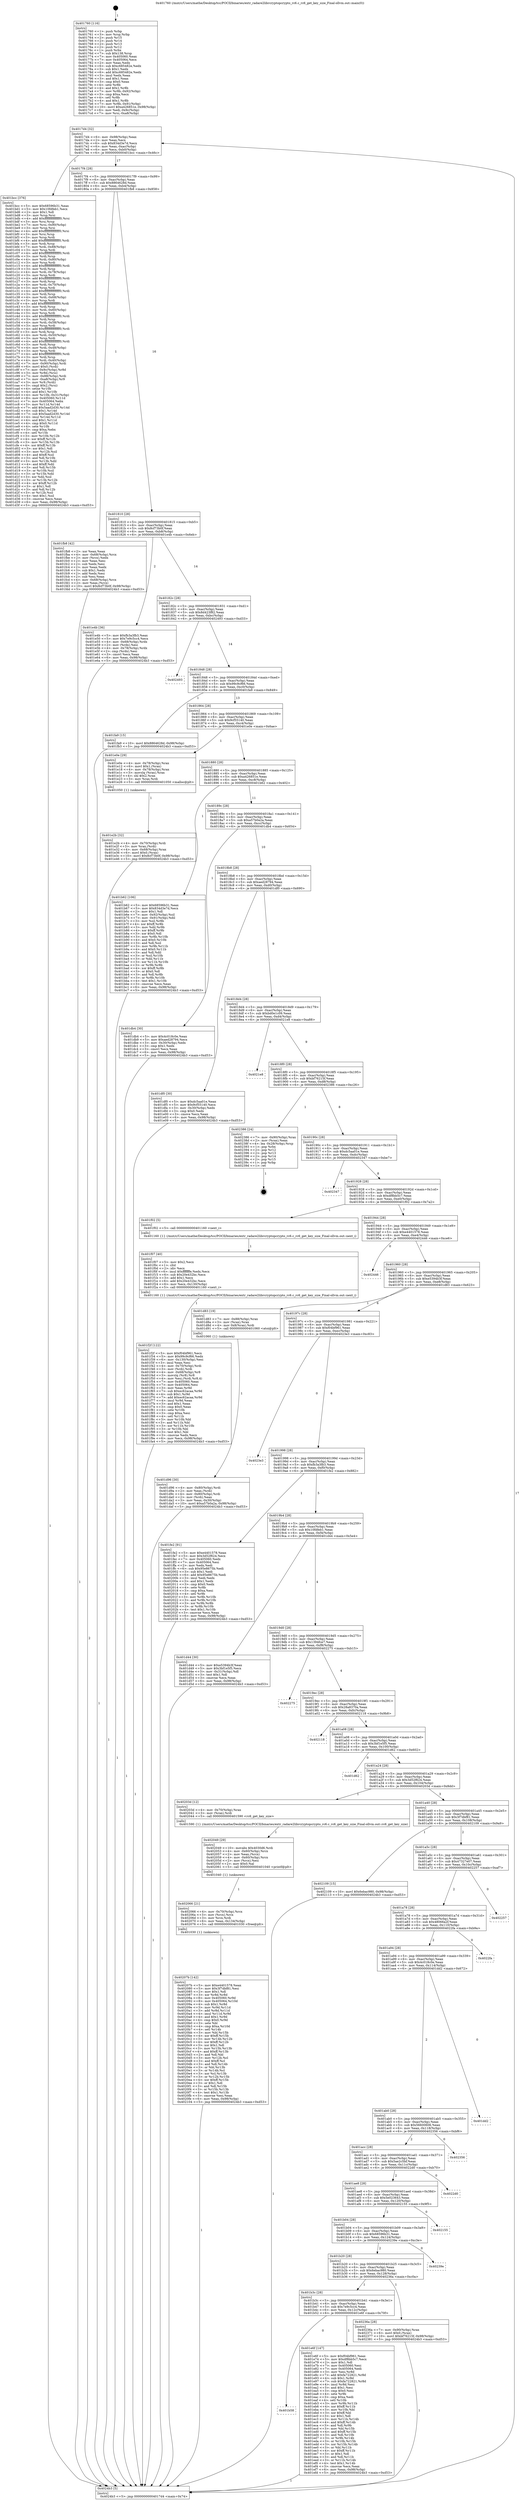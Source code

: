digraph "0x401760" {
  label = "0x401760 (/mnt/c/Users/mathe/Desktop/tcc/POCII/binaries/extr_radare2librcryptopcrypto_rc6.c_rc6_get_key_size_Final-ollvm.out::main(0))"
  labelloc = "t"
  node[shape=record]

  Entry [label="",width=0.3,height=0.3,shape=circle,fillcolor=black,style=filled]
  "0x4017d4" [label="{
     0x4017d4 [32]\l
     | [instrs]\l
     &nbsp;&nbsp;0x4017d4 \<+6\>: mov -0x98(%rbp),%eax\l
     &nbsp;&nbsp;0x4017da \<+2\>: mov %eax,%ecx\l
     &nbsp;&nbsp;0x4017dc \<+6\>: sub $0x834d3e7d,%ecx\l
     &nbsp;&nbsp;0x4017e2 \<+6\>: mov %eax,-0xac(%rbp)\l
     &nbsp;&nbsp;0x4017e8 \<+6\>: mov %ecx,-0xb0(%rbp)\l
     &nbsp;&nbsp;0x4017ee \<+6\>: je 0000000000401bcc \<main+0x46c\>\l
  }"]
  "0x401bcc" [label="{
     0x401bcc [376]\l
     | [instrs]\l
     &nbsp;&nbsp;0x401bcc \<+5\>: mov $0x68596b31,%eax\l
     &nbsp;&nbsp;0x401bd1 \<+5\>: mov $0x10fdfeb1,%ecx\l
     &nbsp;&nbsp;0x401bd6 \<+2\>: mov $0x1,%dl\l
     &nbsp;&nbsp;0x401bd8 \<+3\>: mov %rsp,%rsi\l
     &nbsp;&nbsp;0x401bdb \<+4\>: add $0xfffffffffffffff0,%rsi\l
     &nbsp;&nbsp;0x401bdf \<+3\>: mov %rsi,%rsp\l
     &nbsp;&nbsp;0x401be2 \<+7\>: mov %rsi,-0x90(%rbp)\l
     &nbsp;&nbsp;0x401be9 \<+3\>: mov %rsp,%rsi\l
     &nbsp;&nbsp;0x401bec \<+4\>: add $0xfffffffffffffff0,%rsi\l
     &nbsp;&nbsp;0x401bf0 \<+3\>: mov %rsi,%rsp\l
     &nbsp;&nbsp;0x401bf3 \<+3\>: mov %rsp,%rdi\l
     &nbsp;&nbsp;0x401bf6 \<+4\>: add $0xfffffffffffffff0,%rdi\l
     &nbsp;&nbsp;0x401bfa \<+3\>: mov %rdi,%rsp\l
     &nbsp;&nbsp;0x401bfd \<+7\>: mov %rdi,-0x88(%rbp)\l
     &nbsp;&nbsp;0x401c04 \<+3\>: mov %rsp,%rdi\l
     &nbsp;&nbsp;0x401c07 \<+4\>: add $0xfffffffffffffff0,%rdi\l
     &nbsp;&nbsp;0x401c0b \<+3\>: mov %rdi,%rsp\l
     &nbsp;&nbsp;0x401c0e \<+4\>: mov %rdi,-0x80(%rbp)\l
     &nbsp;&nbsp;0x401c12 \<+3\>: mov %rsp,%rdi\l
     &nbsp;&nbsp;0x401c15 \<+4\>: add $0xfffffffffffffff0,%rdi\l
     &nbsp;&nbsp;0x401c19 \<+3\>: mov %rdi,%rsp\l
     &nbsp;&nbsp;0x401c1c \<+4\>: mov %rdi,-0x78(%rbp)\l
     &nbsp;&nbsp;0x401c20 \<+3\>: mov %rsp,%rdi\l
     &nbsp;&nbsp;0x401c23 \<+4\>: add $0xfffffffffffffff0,%rdi\l
     &nbsp;&nbsp;0x401c27 \<+3\>: mov %rdi,%rsp\l
     &nbsp;&nbsp;0x401c2a \<+4\>: mov %rdi,-0x70(%rbp)\l
     &nbsp;&nbsp;0x401c2e \<+3\>: mov %rsp,%rdi\l
     &nbsp;&nbsp;0x401c31 \<+4\>: add $0xfffffffffffffff0,%rdi\l
     &nbsp;&nbsp;0x401c35 \<+3\>: mov %rdi,%rsp\l
     &nbsp;&nbsp;0x401c38 \<+4\>: mov %rdi,-0x68(%rbp)\l
     &nbsp;&nbsp;0x401c3c \<+3\>: mov %rsp,%rdi\l
     &nbsp;&nbsp;0x401c3f \<+4\>: add $0xfffffffffffffff0,%rdi\l
     &nbsp;&nbsp;0x401c43 \<+3\>: mov %rdi,%rsp\l
     &nbsp;&nbsp;0x401c46 \<+4\>: mov %rdi,-0x60(%rbp)\l
     &nbsp;&nbsp;0x401c4a \<+3\>: mov %rsp,%rdi\l
     &nbsp;&nbsp;0x401c4d \<+4\>: add $0xfffffffffffffff0,%rdi\l
     &nbsp;&nbsp;0x401c51 \<+3\>: mov %rdi,%rsp\l
     &nbsp;&nbsp;0x401c54 \<+4\>: mov %rdi,-0x58(%rbp)\l
     &nbsp;&nbsp;0x401c58 \<+3\>: mov %rsp,%rdi\l
     &nbsp;&nbsp;0x401c5b \<+4\>: add $0xfffffffffffffff0,%rdi\l
     &nbsp;&nbsp;0x401c5f \<+3\>: mov %rdi,%rsp\l
     &nbsp;&nbsp;0x401c62 \<+4\>: mov %rdi,-0x50(%rbp)\l
     &nbsp;&nbsp;0x401c66 \<+3\>: mov %rsp,%rdi\l
     &nbsp;&nbsp;0x401c69 \<+4\>: add $0xfffffffffffffff0,%rdi\l
     &nbsp;&nbsp;0x401c6d \<+3\>: mov %rdi,%rsp\l
     &nbsp;&nbsp;0x401c70 \<+4\>: mov %rdi,-0x48(%rbp)\l
     &nbsp;&nbsp;0x401c74 \<+3\>: mov %rsp,%rdi\l
     &nbsp;&nbsp;0x401c77 \<+4\>: add $0xfffffffffffffff0,%rdi\l
     &nbsp;&nbsp;0x401c7b \<+3\>: mov %rdi,%rsp\l
     &nbsp;&nbsp;0x401c7e \<+4\>: mov %rdi,-0x40(%rbp)\l
     &nbsp;&nbsp;0x401c82 \<+7\>: mov -0x90(%rbp),%rdi\l
     &nbsp;&nbsp;0x401c89 \<+6\>: movl $0x0,(%rdi)\l
     &nbsp;&nbsp;0x401c8f \<+7\>: mov -0x9c(%rbp),%r8d\l
     &nbsp;&nbsp;0x401c96 \<+3\>: mov %r8d,(%rsi)\l
     &nbsp;&nbsp;0x401c99 \<+7\>: mov -0x88(%rbp),%rdi\l
     &nbsp;&nbsp;0x401ca0 \<+7\>: mov -0xa8(%rbp),%r9\l
     &nbsp;&nbsp;0x401ca7 \<+3\>: mov %r9,(%rdi)\l
     &nbsp;&nbsp;0x401caa \<+3\>: cmpl $0x2,(%rsi)\l
     &nbsp;&nbsp;0x401cad \<+4\>: setne %r10b\l
     &nbsp;&nbsp;0x401cb1 \<+4\>: and $0x1,%r10b\l
     &nbsp;&nbsp;0x401cb5 \<+4\>: mov %r10b,-0x31(%rbp)\l
     &nbsp;&nbsp;0x401cb9 \<+8\>: mov 0x405060,%r11d\l
     &nbsp;&nbsp;0x401cc1 \<+7\>: mov 0x405064,%ebx\l
     &nbsp;&nbsp;0x401cc8 \<+3\>: mov %r11d,%r14d\l
     &nbsp;&nbsp;0x401ccb \<+7\>: add $0x5aad2d30,%r14d\l
     &nbsp;&nbsp;0x401cd2 \<+4\>: sub $0x1,%r14d\l
     &nbsp;&nbsp;0x401cd6 \<+7\>: sub $0x5aad2d30,%r14d\l
     &nbsp;&nbsp;0x401cdd \<+4\>: imul %r14d,%r11d\l
     &nbsp;&nbsp;0x401ce1 \<+4\>: and $0x1,%r11d\l
     &nbsp;&nbsp;0x401ce5 \<+4\>: cmp $0x0,%r11d\l
     &nbsp;&nbsp;0x401ce9 \<+4\>: sete %r10b\l
     &nbsp;&nbsp;0x401ced \<+3\>: cmp $0xa,%ebx\l
     &nbsp;&nbsp;0x401cf0 \<+4\>: setl %r15b\l
     &nbsp;&nbsp;0x401cf4 \<+3\>: mov %r10b,%r12b\l
     &nbsp;&nbsp;0x401cf7 \<+4\>: xor $0xff,%r12b\l
     &nbsp;&nbsp;0x401cfb \<+3\>: mov %r15b,%r13b\l
     &nbsp;&nbsp;0x401cfe \<+4\>: xor $0xff,%r13b\l
     &nbsp;&nbsp;0x401d02 \<+3\>: xor $0x1,%dl\l
     &nbsp;&nbsp;0x401d05 \<+3\>: mov %r12b,%sil\l
     &nbsp;&nbsp;0x401d08 \<+4\>: and $0xff,%sil\l
     &nbsp;&nbsp;0x401d0c \<+3\>: and %dl,%r10b\l
     &nbsp;&nbsp;0x401d0f \<+3\>: mov %r13b,%dil\l
     &nbsp;&nbsp;0x401d12 \<+4\>: and $0xff,%dil\l
     &nbsp;&nbsp;0x401d16 \<+3\>: and %dl,%r15b\l
     &nbsp;&nbsp;0x401d19 \<+3\>: or %r10b,%sil\l
     &nbsp;&nbsp;0x401d1c \<+3\>: or %r15b,%dil\l
     &nbsp;&nbsp;0x401d1f \<+3\>: xor %dil,%sil\l
     &nbsp;&nbsp;0x401d22 \<+3\>: or %r13b,%r12b\l
     &nbsp;&nbsp;0x401d25 \<+4\>: xor $0xff,%r12b\l
     &nbsp;&nbsp;0x401d29 \<+3\>: or $0x1,%dl\l
     &nbsp;&nbsp;0x401d2c \<+3\>: and %dl,%r12b\l
     &nbsp;&nbsp;0x401d2f \<+3\>: or %r12b,%sil\l
     &nbsp;&nbsp;0x401d32 \<+4\>: test $0x1,%sil\l
     &nbsp;&nbsp;0x401d36 \<+3\>: cmovne %ecx,%eax\l
     &nbsp;&nbsp;0x401d39 \<+6\>: mov %eax,-0x98(%rbp)\l
     &nbsp;&nbsp;0x401d3f \<+5\>: jmp 00000000004024b3 \<main+0xd53\>\l
  }"]
  "0x4017f4" [label="{
     0x4017f4 [28]\l
     | [instrs]\l
     &nbsp;&nbsp;0x4017f4 \<+5\>: jmp 00000000004017f9 \<main+0x99\>\l
     &nbsp;&nbsp;0x4017f9 \<+6\>: mov -0xac(%rbp),%eax\l
     &nbsp;&nbsp;0x4017ff \<+5\>: sub $0x8864628d,%eax\l
     &nbsp;&nbsp;0x401804 \<+6\>: mov %eax,-0xb4(%rbp)\l
     &nbsp;&nbsp;0x40180a \<+6\>: je 0000000000401fb8 \<main+0x858\>\l
  }"]
  Exit [label="",width=0.3,height=0.3,shape=circle,fillcolor=black,style=filled,peripheries=2]
  "0x401fb8" [label="{
     0x401fb8 [42]\l
     | [instrs]\l
     &nbsp;&nbsp;0x401fb8 \<+2\>: xor %eax,%eax\l
     &nbsp;&nbsp;0x401fba \<+4\>: mov -0x68(%rbp),%rcx\l
     &nbsp;&nbsp;0x401fbe \<+2\>: mov (%rcx),%edx\l
     &nbsp;&nbsp;0x401fc0 \<+2\>: mov %eax,%esi\l
     &nbsp;&nbsp;0x401fc2 \<+2\>: sub %edx,%esi\l
     &nbsp;&nbsp;0x401fc4 \<+2\>: mov %eax,%edx\l
     &nbsp;&nbsp;0x401fc6 \<+3\>: sub $0x1,%edx\l
     &nbsp;&nbsp;0x401fc9 \<+2\>: add %edx,%esi\l
     &nbsp;&nbsp;0x401fcb \<+2\>: sub %esi,%eax\l
     &nbsp;&nbsp;0x401fcd \<+4\>: mov -0x68(%rbp),%rcx\l
     &nbsp;&nbsp;0x401fd1 \<+2\>: mov %eax,(%rcx)\l
     &nbsp;&nbsp;0x401fd3 \<+10\>: movl $0x8cf73b0f,-0x98(%rbp)\l
     &nbsp;&nbsp;0x401fdd \<+5\>: jmp 00000000004024b3 \<main+0xd53\>\l
  }"]
  "0x401810" [label="{
     0x401810 [28]\l
     | [instrs]\l
     &nbsp;&nbsp;0x401810 \<+5\>: jmp 0000000000401815 \<main+0xb5\>\l
     &nbsp;&nbsp;0x401815 \<+6\>: mov -0xac(%rbp),%eax\l
     &nbsp;&nbsp;0x40181b \<+5\>: sub $0x8cf73b0f,%eax\l
     &nbsp;&nbsp;0x401820 \<+6\>: mov %eax,-0xb8(%rbp)\l
     &nbsp;&nbsp;0x401826 \<+6\>: je 0000000000401e4b \<main+0x6eb\>\l
  }"]
  "0x40207b" [label="{
     0x40207b [142]\l
     | [instrs]\l
     &nbsp;&nbsp;0x40207b \<+5\>: mov $0xe4401578,%eax\l
     &nbsp;&nbsp;0x402080 \<+5\>: mov $0x3f7dbf81,%esi\l
     &nbsp;&nbsp;0x402085 \<+2\>: mov $0x1,%dl\l
     &nbsp;&nbsp;0x402087 \<+3\>: xor %r8d,%r8d\l
     &nbsp;&nbsp;0x40208a \<+8\>: mov 0x405060,%r9d\l
     &nbsp;&nbsp;0x402092 \<+8\>: mov 0x405064,%r10d\l
     &nbsp;&nbsp;0x40209a \<+4\>: sub $0x1,%r8d\l
     &nbsp;&nbsp;0x40209e \<+3\>: mov %r9d,%r11d\l
     &nbsp;&nbsp;0x4020a1 \<+3\>: add %r8d,%r11d\l
     &nbsp;&nbsp;0x4020a4 \<+4\>: imul %r11d,%r9d\l
     &nbsp;&nbsp;0x4020a8 \<+4\>: and $0x1,%r9d\l
     &nbsp;&nbsp;0x4020ac \<+4\>: cmp $0x0,%r9d\l
     &nbsp;&nbsp;0x4020b0 \<+3\>: sete %bl\l
     &nbsp;&nbsp;0x4020b3 \<+4\>: cmp $0xa,%r10d\l
     &nbsp;&nbsp;0x4020b7 \<+4\>: setl %r14b\l
     &nbsp;&nbsp;0x4020bb \<+3\>: mov %bl,%r15b\l
     &nbsp;&nbsp;0x4020be \<+4\>: xor $0xff,%r15b\l
     &nbsp;&nbsp;0x4020c2 \<+3\>: mov %r14b,%r12b\l
     &nbsp;&nbsp;0x4020c5 \<+4\>: xor $0xff,%r12b\l
     &nbsp;&nbsp;0x4020c9 \<+3\>: xor $0x1,%dl\l
     &nbsp;&nbsp;0x4020cc \<+3\>: mov %r15b,%r13b\l
     &nbsp;&nbsp;0x4020cf \<+4\>: and $0xff,%r13b\l
     &nbsp;&nbsp;0x4020d3 \<+2\>: and %dl,%bl\l
     &nbsp;&nbsp;0x4020d5 \<+3\>: mov %r12b,%cl\l
     &nbsp;&nbsp;0x4020d8 \<+3\>: and $0xff,%cl\l
     &nbsp;&nbsp;0x4020db \<+3\>: and %dl,%r14b\l
     &nbsp;&nbsp;0x4020de \<+3\>: or %bl,%r13b\l
     &nbsp;&nbsp;0x4020e1 \<+3\>: or %r14b,%cl\l
     &nbsp;&nbsp;0x4020e4 \<+3\>: xor %cl,%r13b\l
     &nbsp;&nbsp;0x4020e7 \<+3\>: or %r12b,%r15b\l
     &nbsp;&nbsp;0x4020ea \<+4\>: xor $0xff,%r15b\l
     &nbsp;&nbsp;0x4020ee \<+3\>: or $0x1,%dl\l
     &nbsp;&nbsp;0x4020f1 \<+3\>: and %dl,%r15b\l
     &nbsp;&nbsp;0x4020f4 \<+3\>: or %r15b,%r13b\l
     &nbsp;&nbsp;0x4020f7 \<+4\>: test $0x1,%r13b\l
     &nbsp;&nbsp;0x4020fb \<+3\>: cmovne %esi,%eax\l
     &nbsp;&nbsp;0x4020fe \<+6\>: mov %eax,-0x98(%rbp)\l
     &nbsp;&nbsp;0x402104 \<+5\>: jmp 00000000004024b3 \<main+0xd53\>\l
  }"]
  "0x401e4b" [label="{
     0x401e4b [36]\l
     | [instrs]\l
     &nbsp;&nbsp;0x401e4b \<+5\>: mov $0xfb3a3fb3,%eax\l
     &nbsp;&nbsp;0x401e50 \<+5\>: mov $0x7e9c5cc4,%ecx\l
     &nbsp;&nbsp;0x401e55 \<+4\>: mov -0x68(%rbp),%rdx\l
     &nbsp;&nbsp;0x401e59 \<+2\>: mov (%rdx),%esi\l
     &nbsp;&nbsp;0x401e5b \<+4\>: mov -0x78(%rbp),%rdx\l
     &nbsp;&nbsp;0x401e5f \<+2\>: cmp (%rdx),%esi\l
     &nbsp;&nbsp;0x401e61 \<+3\>: cmovl %ecx,%eax\l
     &nbsp;&nbsp;0x401e64 \<+6\>: mov %eax,-0x98(%rbp)\l
     &nbsp;&nbsp;0x401e6a \<+5\>: jmp 00000000004024b3 \<main+0xd53\>\l
  }"]
  "0x40182c" [label="{
     0x40182c [28]\l
     | [instrs]\l
     &nbsp;&nbsp;0x40182c \<+5\>: jmp 0000000000401831 \<main+0xd1\>\l
     &nbsp;&nbsp;0x401831 \<+6\>: mov -0xac(%rbp),%eax\l
     &nbsp;&nbsp;0x401837 \<+5\>: sub $0x8d423f82,%eax\l
     &nbsp;&nbsp;0x40183c \<+6\>: mov %eax,-0xbc(%rbp)\l
     &nbsp;&nbsp;0x401842 \<+6\>: je 0000000000402493 \<main+0xd33\>\l
  }"]
  "0x402066" [label="{
     0x402066 [21]\l
     | [instrs]\l
     &nbsp;&nbsp;0x402066 \<+4\>: mov -0x70(%rbp),%rcx\l
     &nbsp;&nbsp;0x40206a \<+3\>: mov (%rcx),%rcx\l
     &nbsp;&nbsp;0x40206d \<+3\>: mov %rcx,%rdi\l
     &nbsp;&nbsp;0x402070 \<+6\>: mov %eax,-0x134(%rbp)\l
     &nbsp;&nbsp;0x402076 \<+5\>: call 0000000000401030 \<free@plt\>\l
     | [calls]\l
     &nbsp;&nbsp;0x401030 \{1\} (unknown)\l
  }"]
  "0x402493" [label="{
     0x402493\l
  }", style=dashed]
  "0x401848" [label="{
     0x401848 [28]\l
     | [instrs]\l
     &nbsp;&nbsp;0x401848 \<+5\>: jmp 000000000040184d \<main+0xed\>\l
     &nbsp;&nbsp;0x40184d \<+6\>: mov -0xac(%rbp),%eax\l
     &nbsp;&nbsp;0x401853 \<+5\>: sub $0x99c9cf66,%eax\l
     &nbsp;&nbsp;0x401858 \<+6\>: mov %eax,-0xc0(%rbp)\l
     &nbsp;&nbsp;0x40185e \<+6\>: je 0000000000401fa9 \<main+0x849\>\l
  }"]
  "0x402049" [label="{
     0x402049 [29]\l
     | [instrs]\l
     &nbsp;&nbsp;0x402049 \<+10\>: movabs $0x4030d6,%rdi\l
     &nbsp;&nbsp;0x402053 \<+4\>: mov -0x60(%rbp),%rcx\l
     &nbsp;&nbsp;0x402057 \<+2\>: mov %eax,(%rcx)\l
     &nbsp;&nbsp;0x402059 \<+4\>: mov -0x60(%rbp),%rcx\l
     &nbsp;&nbsp;0x40205d \<+2\>: mov (%rcx),%esi\l
     &nbsp;&nbsp;0x40205f \<+2\>: mov $0x0,%al\l
     &nbsp;&nbsp;0x402061 \<+5\>: call 0000000000401040 \<printf@plt\>\l
     | [calls]\l
     &nbsp;&nbsp;0x401040 \{1\} (unknown)\l
  }"]
  "0x401fa9" [label="{
     0x401fa9 [15]\l
     | [instrs]\l
     &nbsp;&nbsp;0x401fa9 \<+10\>: movl $0x8864628d,-0x98(%rbp)\l
     &nbsp;&nbsp;0x401fb3 \<+5\>: jmp 00000000004024b3 \<main+0xd53\>\l
  }"]
  "0x401864" [label="{
     0x401864 [28]\l
     | [instrs]\l
     &nbsp;&nbsp;0x401864 \<+5\>: jmp 0000000000401869 \<main+0x109\>\l
     &nbsp;&nbsp;0x401869 \<+6\>: mov -0xac(%rbp),%eax\l
     &nbsp;&nbsp;0x40186f \<+5\>: sub $0x9cf55140,%eax\l
     &nbsp;&nbsp;0x401874 \<+6\>: mov %eax,-0xc4(%rbp)\l
     &nbsp;&nbsp;0x40187a \<+6\>: je 0000000000401e0e \<main+0x6ae\>\l
  }"]
  "0x401f2f" [label="{
     0x401f2f [122]\l
     | [instrs]\l
     &nbsp;&nbsp;0x401f2f \<+5\>: mov $0xf04bf961,%ecx\l
     &nbsp;&nbsp;0x401f34 \<+5\>: mov $0x99c9cf66,%edx\l
     &nbsp;&nbsp;0x401f39 \<+6\>: mov -0x130(%rbp),%esi\l
     &nbsp;&nbsp;0x401f3f \<+3\>: imul %eax,%esi\l
     &nbsp;&nbsp;0x401f42 \<+4\>: mov -0x70(%rbp),%rdi\l
     &nbsp;&nbsp;0x401f46 \<+3\>: mov (%rdi),%rdi\l
     &nbsp;&nbsp;0x401f49 \<+4\>: mov -0x68(%rbp),%r8\l
     &nbsp;&nbsp;0x401f4d \<+3\>: movslq (%r8),%r8\l
     &nbsp;&nbsp;0x401f50 \<+4\>: mov %esi,(%rdi,%r8,4)\l
     &nbsp;&nbsp;0x401f54 \<+7\>: mov 0x405060,%eax\l
     &nbsp;&nbsp;0x401f5b \<+7\>: mov 0x405064,%esi\l
     &nbsp;&nbsp;0x401f62 \<+3\>: mov %eax,%r9d\l
     &nbsp;&nbsp;0x401f65 \<+7\>: sub $0xec62acaa,%r9d\l
     &nbsp;&nbsp;0x401f6c \<+4\>: sub $0x1,%r9d\l
     &nbsp;&nbsp;0x401f70 \<+7\>: add $0xec62acaa,%r9d\l
     &nbsp;&nbsp;0x401f77 \<+4\>: imul %r9d,%eax\l
     &nbsp;&nbsp;0x401f7b \<+3\>: and $0x1,%eax\l
     &nbsp;&nbsp;0x401f7e \<+3\>: cmp $0x0,%eax\l
     &nbsp;&nbsp;0x401f81 \<+4\>: sete %r10b\l
     &nbsp;&nbsp;0x401f85 \<+3\>: cmp $0xa,%esi\l
     &nbsp;&nbsp;0x401f88 \<+4\>: setl %r11b\l
     &nbsp;&nbsp;0x401f8c \<+3\>: mov %r10b,%bl\l
     &nbsp;&nbsp;0x401f8f \<+3\>: and %r11b,%bl\l
     &nbsp;&nbsp;0x401f92 \<+3\>: xor %r11b,%r10b\l
     &nbsp;&nbsp;0x401f95 \<+3\>: or %r10b,%bl\l
     &nbsp;&nbsp;0x401f98 \<+3\>: test $0x1,%bl\l
     &nbsp;&nbsp;0x401f9b \<+3\>: cmovne %edx,%ecx\l
     &nbsp;&nbsp;0x401f9e \<+6\>: mov %ecx,-0x98(%rbp)\l
     &nbsp;&nbsp;0x401fa4 \<+5\>: jmp 00000000004024b3 \<main+0xd53\>\l
  }"]
  "0x401e0e" [label="{
     0x401e0e [29]\l
     | [instrs]\l
     &nbsp;&nbsp;0x401e0e \<+4\>: mov -0x78(%rbp),%rax\l
     &nbsp;&nbsp;0x401e12 \<+6\>: movl $0x1,(%rax)\l
     &nbsp;&nbsp;0x401e18 \<+4\>: mov -0x78(%rbp),%rax\l
     &nbsp;&nbsp;0x401e1c \<+3\>: movslq (%rax),%rax\l
     &nbsp;&nbsp;0x401e1f \<+4\>: shl $0x2,%rax\l
     &nbsp;&nbsp;0x401e23 \<+3\>: mov %rax,%rdi\l
     &nbsp;&nbsp;0x401e26 \<+5\>: call 0000000000401050 \<malloc@plt\>\l
     | [calls]\l
     &nbsp;&nbsp;0x401050 \{1\} (unknown)\l
  }"]
  "0x401880" [label="{
     0x401880 [28]\l
     | [instrs]\l
     &nbsp;&nbsp;0x401880 \<+5\>: jmp 0000000000401885 \<main+0x125\>\l
     &nbsp;&nbsp;0x401885 \<+6\>: mov -0xac(%rbp),%eax\l
     &nbsp;&nbsp;0x40188b \<+5\>: sub $0xa426851e,%eax\l
     &nbsp;&nbsp;0x401890 \<+6\>: mov %eax,-0xc8(%rbp)\l
     &nbsp;&nbsp;0x401896 \<+6\>: je 0000000000401b62 \<main+0x402\>\l
  }"]
  "0x401f07" [label="{
     0x401f07 [40]\l
     | [instrs]\l
     &nbsp;&nbsp;0x401f07 \<+5\>: mov $0x2,%ecx\l
     &nbsp;&nbsp;0x401f0c \<+1\>: cltd\l
     &nbsp;&nbsp;0x401f0d \<+2\>: idiv %ecx\l
     &nbsp;&nbsp;0x401f0f \<+6\>: imul $0xfffffffe,%edx,%ecx\l
     &nbsp;&nbsp;0x401f15 \<+6\>: sub $0x20e432bc,%ecx\l
     &nbsp;&nbsp;0x401f1b \<+3\>: add $0x1,%ecx\l
     &nbsp;&nbsp;0x401f1e \<+6\>: add $0x20e432bc,%ecx\l
     &nbsp;&nbsp;0x401f24 \<+6\>: mov %ecx,-0x130(%rbp)\l
     &nbsp;&nbsp;0x401f2a \<+5\>: call 0000000000401160 \<next_i\>\l
     | [calls]\l
     &nbsp;&nbsp;0x401160 \{1\} (/mnt/c/Users/mathe/Desktop/tcc/POCII/binaries/extr_radare2librcryptopcrypto_rc6.c_rc6_get_key_size_Final-ollvm.out::next_i)\l
  }"]
  "0x401b62" [label="{
     0x401b62 [106]\l
     | [instrs]\l
     &nbsp;&nbsp;0x401b62 \<+5\>: mov $0x68596b31,%eax\l
     &nbsp;&nbsp;0x401b67 \<+5\>: mov $0x834d3e7d,%ecx\l
     &nbsp;&nbsp;0x401b6c \<+2\>: mov $0x1,%dl\l
     &nbsp;&nbsp;0x401b6e \<+7\>: mov -0x92(%rbp),%sil\l
     &nbsp;&nbsp;0x401b75 \<+7\>: mov -0x91(%rbp),%dil\l
     &nbsp;&nbsp;0x401b7c \<+3\>: mov %sil,%r8b\l
     &nbsp;&nbsp;0x401b7f \<+4\>: xor $0xff,%r8b\l
     &nbsp;&nbsp;0x401b83 \<+3\>: mov %dil,%r9b\l
     &nbsp;&nbsp;0x401b86 \<+4\>: xor $0xff,%r9b\l
     &nbsp;&nbsp;0x401b8a \<+3\>: xor $0x0,%dl\l
     &nbsp;&nbsp;0x401b8d \<+3\>: mov %r8b,%r10b\l
     &nbsp;&nbsp;0x401b90 \<+4\>: and $0x0,%r10b\l
     &nbsp;&nbsp;0x401b94 \<+3\>: and %dl,%sil\l
     &nbsp;&nbsp;0x401b97 \<+3\>: mov %r9b,%r11b\l
     &nbsp;&nbsp;0x401b9a \<+4\>: and $0x0,%r11b\l
     &nbsp;&nbsp;0x401b9e \<+3\>: and %dl,%dil\l
     &nbsp;&nbsp;0x401ba1 \<+3\>: or %sil,%r10b\l
     &nbsp;&nbsp;0x401ba4 \<+3\>: or %dil,%r11b\l
     &nbsp;&nbsp;0x401ba7 \<+3\>: xor %r11b,%r10b\l
     &nbsp;&nbsp;0x401baa \<+3\>: or %r9b,%r8b\l
     &nbsp;&nbsp;0x401bad \<+4\>: xor $0xff,%r8b\l
     &nbsp;&nbsp;0x401bb1 \<+3\>: or $0x0,%dl\l
     &nbsp;&nbsp;0x401bb4 \<+3\>: and %dl,%r8b\l
     &nbsp;&nbsp;0x401bb7 \<+3\>: or %r8b,%r10b\l
     &nbsp;&nbsp;0x401bba \<+4\>: test $0x1,%r10b\l
     &nbsp;&nbsp;0x401bbe \<+3\>: cmovne %ecx,%eax\l
     &nbsp;&nbsp;0x401bc1 \<+6\>: mov %eax,-0x98(%rbp)\l
     &nbsp;&nbsp;0x401bc7 \<+5\>: jmp 00000000004024b3 \<main+0xd53\>\l
  }"]
  "0x40189c" [label="{
     0x40189c [28]\l
     | [instrs]\l
     &nbsp;&nbsp;0x40189c \<+5\>: jmp 00000000004018a1 \<main+0x141\>\l
     &nbsp;&nbsp;0x4018a1 \<+6\>: mov -0xac(%rbp),%eax\l
     &nbsp;&nbsp;0x4018a7 \<+5\>: sub $0xa57b0a2a,%eax\l
     &nbsp;&nbsp;0x4018ac \<+6\>: mov %eax,-0xcc(%rbp)\l
     &nbsp;&nbsp;0x4018b2 \<+6\>: je 0000000000401db4 \<main+0x654\>\l
  }"]
  "0x4024b3" [label="{
     0x4024b3 [5]\l
     | [instrs]\l
     &nbsp;&nbsp;0x4024b3 \<+5\>: jmp 00000000004017d4 \<main+0x74\>\l
  }"]
  "0x401760" [label="{
     0x401760 [116]\l
     | [instrs]\l
     &nbsp;&nbsp;0x401760 \<+1\>: push %rbp\l
     &nbsp;&nbsp;0x401761 \<+3\>: mov %rsp,%rbp\l
     &nbsp;&nbsp;0x401764 \<+2\>: push %r15\l
     &nbsp;&nbsp;0x401766 \<+2\>: push %r14\l
     &nbsp;&nbsp;0x401768 \<+2\>: push %r13\l
     &nbsp;&nbsp;0x40176a \<+2\>: push %r12\l
     &nbsp;&nbsp;0x40176c \<+1\>: push %rbx\l
     &nbsp;&nbsp;0x40176d \<+7\>: sub $0x138,%rsp\l
     &nbsp;&nbsp;0x401774 \<+7\>: mov 0x405060,%eax\l
     &nbsp;&nbsp;0x40177b \<+7\>: mov 0x405064,%ecx\l
     &nbsp;&nbsp;0x401782 \<+2\>: mov %eax,%edx\l
     &nbsp;&nbsp;0x401784 \<+6\>: sub $0xc685482e,%edx\l
     &nbsp;&nbsp;0x40178a \<+3\>: sub $0x1,%edx\l
     &nbsp;&nbsp;0x40178d \<+6\>: add $0xc685482e,%edx\l
     &nbsp;&nbsp;0x401793 \<+3\>: imul %edx,%eax\l
     &nbsp;&nbsp;0x401796 \<+3\>: and $0x1,%eax\l
     &nbsp;&nbsp;0x401799 \<+3\>: cmp $0x0,%eax\l
     &nbsp;&nbsp;0x40179c \<+4\>: sete %r8b\l
     &nbsp;&nbsp;0x4017a0 \<+4\>: and $0x1,%r8b\l
     &nbsp;&nbsp;0x4017a4 \<+7\>: mov %r8b,-0x92(%rbp)\l
     &nbsp;&nbsp;0x4017ab \<+3\>: cmp $0xa,%ecx\l
     &nbsp;&nbsp;0x4017ae \<+4\>: setl %r8b\l
     &nbsp;&nbsp;0x4017b2 \<+4\>: and $0x1,%r8b\l
     &nbsp;&nbsp;0x4017b6 \<+7\>: mov %r8b,-0x91(%rbp)\l
     &nbsp;&nbsp;0x4017bd \<+10\>: movl $0xa426851e,-0x98(%rbp)\l
     &nbsp;&nbsp;0x4017c7 \<+6\>: mov %edi,-0x9c(%rbp)\l
     &nbsp;&nbsp;0x4017cd \<+7\>: mov %rsi,-0xa8(%rbp)\l
  }"]
  "0x401b58" [label="{
     0x401b58\l
  }", style=dashed]
  "0x401e6f" [label="{
     0x401e6f [147]\l
     | [instrs]\l
     &nbsp;&nbsp;0x401e6f \<+5\>: mov $0xf04bf961,%eax\l
     &nbsp;&nbsp;0x401e74 \<+5\>: mov $0xdf8bb5c7,%ecx\l
     &nbsp;&nbsp;0x401e79 \<+2\>: mov $0x1,%dl\l
     &nbsp;&nbsp;0x401e7b \<+7\>: mov 0x405060,%esi\l
     &nbsp;&nbsp;0x401e82 \<+7\>: mov 0x405064,%edi\l
     &nbsp;&nbsp;0x401e89 \<+3\>: mov %esi,%r8d\l
     &nbsp;&nbsp;0x401e8c \<+7\>: add $0xfa722821,%r8d\l
     &nbsp;&nbsp;0x401e93 \<+4\>: sub $0x1,%r8d\l
     &nbsp;&nbsp;0x401e97 \<+7\>: sub $0xfa722821,%r8d\l
     &nbsp;&nbsp;0x401e9e \<+4\>: imul %r8d,%esi\l
     &nbsp;&nbsp;0x401ea2 \<+3\>: and $0x1,%esi\l
     &nbsp;&nbsp;0x401ea5 \<+3\>: cmp $0x0,%esi\l
     &nbsp;&nbsp;0x401ea8 \<+4\>: sete %r9b\l
     &nbsp;&nbsp;0x401eac \<+3\>: cmp $0xa,%edi\l
     &nbsp;&nbsp;0x401eaf \<+4\>: setl %r10b\l
     &nbsp;&nbsp;0x401eb3 \<+3\>: mov %r9b,%r11b\l
     &nbsp;&nbsp;0x401eb6 \<+4\>: xor $0xff,%r11b\l
     &nbsp;&nbsp;0x401eba \<+3\>: mov %r10b,%bl\l
     &nbsp;&nbsp;0x401ebd \<+3\>: xor $0xff,%bl\l
     &nbsp;&nbsp;0x401ec0 \<+3\>: xor $0x1,%dl\l
     &nbsp;&nbsp;0x401ec3 \<+3\>: mov %r11b,%r14b\l
     &nbsp;&nbsp;0x401ec6 \<+4\>: and $0xff,%r14b\l
     &nbsp;&nbsp;0x401eca \<+3\>: and %dl,%r9b\l
     &nbsp;&nbsp;0x401ecd \<+3\>: mov %bl,%r15b\l
     &nbsp;&nbsp;0x401ed0 \<+4\>: and $0xff,%r15b\l
     &nbsp;&nbsp;0x401ed4 \<+3\>: and %dl,%r10b\l
     &nbsp;&nbsp;0x401ed7 \<+3\>: or %r9b,%r14b\l
     &nbsp;&nbsp;0x401eda \<+3\>: or %r10b,%r15b\l
     &nbsp;&nbsp;0x401edd \<+3\>: xor %r15b,%r14b\l
     &nbsp;&nbsp;0x401ee0 \<+3\>: or %bl,%r11b\l
     &nbsp;&nbsp;0x401ee3 \<+4\>: xor $0xff,%r11b\l
     &nbsp;&nbsp;0x401ee7 \<+3\>: or $0x1,%dl\l
     &nbsp;&nbsp;0x401eea \<+3\>: and %dl,%r11b\l
     &nbsp;&nbsp;0x401eed \<+3\>: or %r11b,%r14b\l
     &nbsp;&nbsp;0x401ef0 \<+4\>: test $0x1,%r14b\l
     &nbsp;&nbsp;0x401ef4 \<+3\>: cmovne %ecx,%eax\l
     &nbsp;&nbsp;0x401ef7 \<+6\>: mov %eax,-0x98(%rbp)\l
     &nbsp;&nbsp;0x401efd \<+5\>: jmp 00000000004024b3 \<main+0xd53\>\l
  }"]
  "0x401db4" [label="{
     0x401db4 [30]\l
     | [instrs]\l
     &nbsp;&nbsp;0x401db4 \<+5\>: mov $0x4c018c0e,%eax\l
     &nbsp;&nbsp;0x401db9 \<+5\>: mov $0xaed28794,%ecx\l
     &nbsp;&nbsp;0x401dbe \<+3\>: mov -0x30(%rbp),%edx\l
     &nbsp;&nbsp;0x401dc1 \<+3\>: cmp $0x1,%edx\l
     &nbsp;&nbsp;0x401dc4 \<+3\>: cmovl %ecx,%eax\l
     &nbsp;&nbsp;0x401dc7 \<+6\>: mov %eax,-0x98(%rbp)\l
     &nbsp;&nbsp;0x401dcd \<+5\>: jmp 00000000004024b3 \<main+0xd53\>\l
  }"]
  "0x4018b8" [label="{
     0x4018b8 [28]\l
     | [instrs]\l
     &nbsp;&nbsp;0x4018b8 \<+5\>: jmp 00000000004018bd \<main+0x15d\>\l
     &nbsp;&nbsp;0x4018bd \<+6\>: mov -0xac(%rbp),%eax\l
     &nbsp;&nbsp;0x4018c3 \<+5\>: sub $0xaed28794,%eax\l
     &nbsp;&nbsp;0x4018c8 \<+6\>: mov %eax,-0xd0(%rbp)\l
     &nbsp;&nbsp;0x4018ce \<+6\>: je 0000000000401df0 \<main+0x690\>\l
  }"]
  "0x401b3c" [label="{
     0x401b3c [28]\l
     | [instrs]\l
     &nbsp;&nbsp;0x401b3c \<+5\>: jmp 0000000000401b41 \<main+0x3e1\>\l
     &nbsp;&nbsp;0x401b41 \<+6\>: mov -0xac(%rbp),%eax\l
     &nbsp;&nbsp;0x401b47 \<+5\>: sub $0x7e9c5cc4,%eax\l
     &nbsp;&nbsp;0x401b4c \<+6\>: mov %eax,-0x12c(%rbp)\l
     &nbsp;&nbsp;0x401b52 \<+6\>: je 0000000000401e6f \<main+0x70f\>\l
  }"]
  "0x401df0" [label="{
     0x401df0 [30]\l
     | [instrs]\l
     &nbsp;&nbsp;0x401df0 \<+5\>: mov $0xdc5aa01e,%eax\l
     &nbsp;&nbsp;0x401df5 \<+5\>: mov $0x9cf55140,%ecx\l
     &nbsp;&nbsp;0x401dfa \<+3\>: mov -0x30(%rbp),%edx\l
     &nbsp;&nbsp;0x401dfd \<+3\>: cmp $0x0,%edx\l
     &nbsp;&nbsp;0x401e00 \<+3\>: cmove %ecx,%eax\l
     &nbsp;&nbsp;0x401e03 \<+6\>: mov %eax,-0x98(%rbp)\l
     &nbsp;&nbsp;0x401e09 \<+5\>: jmp 00000000004024b3 \<main+0xd53\>\l
  }"]
  "0x4018d4" [label="{
     0x4018d4 [28]\l
     | [instrs]\l
     &nbsp;&nbsp;0x4018d4 \<+5\>: jmp 00000000004018d9 \<main+0x179\>\l
     &nbsp;&nbsp;0x4018d9 \<+6\>: mov -0xac(%rbp),%eax\l
     &nbsp;&nbsp;0x4018df \<+5\>: sub $0xbd0e1c09,%eax\l
     &nbsp;&nbsp;0x4018e4 \<+6\>: mov %eax,-0xd4(%rbp)\l
     &nbsp;&nbsp;0x4018ea \<+6\>: je 00000000004021e8 \<main+0xa88\>\l
  }"]
  "0x40236a" [label="{
     0x40236a [28]\l
     | [instrs]\l
     &nbsp;&nbsp;0x40236a \<+7\>: mov -0x90(%rbp),%rax\l
     &nbsp;&nbsp;0x402371 \<+6\>: movl $0x0,(%rax)\l
     &nbsp;&nbsp;0x402377 \<+10\>: movl $0xbf76215f,-0x98(%rbp)\l
     &nbsp;&nbsp;0x402381 \<+5\>: jmp 00000000004024b3 \<main+0xd53\>\l
  }"]
  "0x4021e8" [label="{
     0x4021e8\l
  }", style=dashed]
  "0x4018f0" [label="{
     0x4018f0 [28]\l
     | [instrs]\l
     &nbsp;&nbsp;0x4018f0 \<+5\>: jmp 00000000004018f5 \<main+0x195\>\l
     &nbsp;&nbsp;0x4018f5 \<+6\>: mov -0xac(%rbp),%eax\l
     &nbsp;&nbsp;0x4018fb \<+5\>: sub $0xbf76215f,%eax\l
     &nbsp;&nbsp;0x401900 \<+6\>: mov %eax,-0xd8(%rbp)\l
     &nbsp;&nbsp;0x401906 \<+6\>: je 0000000000402386 \<main+0xc26\>\l
  }"]
  "0x401b20" [label="{
     0x401b20 [28]\l
     | [instrs]\l
     &nbsp;&nbsp;0x401b20 \<+5\>: jmp 0000000000401b25 \<main+0x3c5\>\l
     &nbsp;&nbsp;0x401b25 \<+6\>: mov -0xac(%rbp),%eax\l
     &nbsp;&nbsp;0x401b2b \<+5\>: sub $0x6ebac980,%eax\l
     &nbsp;&nbsp;0x401b30 \<+6\>: mov %eax,-0x128(%rbp)\l
     &nbsp;&nbsp;0x401b36 \<+6\>: je 000000000040236a \<main+0xc0a\>\l
  }"]
  "0x402386" [label="{
     0x402386 [24]\l
     | [instrs]\l
     &nbsp;&nbsp;0x402386 \<+7\>: mov -0x90(%rbp),%rax\l
     &nbsp;&nbsp;0x40238d \<+2\>: mov (%rax),%eax\l
     &nbsp;&nbsp;0x40238f \<+4\>: lea -0x28(%rbp),%rsp\l
     &nbsp;&nbsp;0x402393 \<+1\>: pop %rbx\l
     &nbsp;&nbsp;0x402394 \<+2\>: pop %r12\l
     &nbsp;&nbsp;0x402396 \<+2\>: pop %r13\l
     &nbsp;&nbsp;0x402398 \<+2\>: pop %r14\l
     &nbsp;&nbsp;0x40239a \<+2\>: pop %r15\l
     &nbsp;&nbsp;0x40239c \<+1\>: pop %rbp\l
     &nbsp;&nbsp;0x40239d \<+1\>: ret\l
  }"]
  "0x40190c" [label="{
     0x40190c [28]\l
     | [instrs]\l
     &nbsp;&nbsp;0x40190c \<+5\>: jmp 0000000000401911 \<main+0x1b1\>\l
     &nbsp;&nbsp;0x401911 \<+6\>: mov -0xac(%rbp),%eax\l
     &nbsp;&nbsp;0x401917 \<+5\>: sub $0xdc5aa01e,%eax\l
     &nbsp;&nbsp;0x40191c \<+6\>: mov %eax,-0xdc(%rbp)\l
     &nbsp;&nbsp;0x401922 \<+6\>: je 0000000000402347 \<main+0xbe7\>\l
  }"]
  "0x40239e" [label="{
     0x40239e\l
  }", style=dashed]
  "0x402347" [label="{
     0x402347\l
  }", style=dashed]
  "0x401928" [label="{
     0x401928 [28]\l
     | [instrs]\l
     &nbsp;&nbsp;0x401928 \<+5\>: jmp 000000000040192d \<main+0x1cd\>\l
     &nbsp;&nbsp;0x40192d \<+6\>: mov -0xac(%rbp),%eax\l
     &nbsp;&nbsp;0x401933 \<+5\>: sub $0xdf8bb5c7,%eax\l
     &nbsp;&nbsp;0x401938 \<+6\>: mov %eax,-0xe0(%rbp)\l
     &nbsp;&nbsp;0x40193e \<+6\>: je 0000000000401f02 \<main+0x7a2\>\l
  }"]
  "0x401b04" [label="{
     0x401b04 [28]\l
     | [instrs]\l
     &nbsp;&nbsp;0x401b04 \<+5\>: jmp 0000000000401b09 \<main+0x3a9\>\l
     &nbsp;&nbsp;0x401b09 \<+6\>: mov -0xac(%rbp),%eax\l
     &nbsp;&nbsp;0x401b0f \<+5\>: sub $0x68596b31,%eax\l
     &nbsp;&nbsp;0x401b14 \<+6\>: mov %eax,-0x124(%rbp)\l
     &nbsp;&nbsp;0x401b1a \<+6\>: je 000000000040239e \<main+0xc3e\>\l
  }"]
  "0x401f02" [label="{
     0x401f02 [5]\l
     | [instrs]\l
     &nbsp;&nbsp;0x401f02 \<+5\>: call 0000000000401160 \<next_i\>\l
     | [calls]\l
     &nbsp;&nbsp;0x401160 \{1\} (/mnt/c/Users/mathe/Desktop/tcc/POCII/binaries/extr_radare2librcryptopcrypto_rc6.c_rc6_get_key_size_Final-ollvm.out::next_i)\l
  }"]
  "0x401944" [label="{
     0x401944 [28]\l
     | [instrs]\l
     &nbsp;&nbsp;0x401944 \<+5\>: jmp 0000000000401949 \<main+0x1e9\>\l
     &nbsp;&nbsp;0x401949 \<+6\>: mov -0xac(%rbp),%eax\l
     &nbsp;&nbsp;0x40194f \<+5\>: sub $0xe4401578,%eax\l
     &nbsp;&nbsp;0x401954 \<+6\>: mov %eax,-0xe4(%rbp)\l
     &nbsp;&nbsp;0x40195a \<+6\>: je 0000000000402446 \<main+0xce6\>\l
  }"]
  "0x402155" [label="{
     0x402155\l
  }", style=dashed]
  "0x402446" [label="{
     0x402446\l
  }", style=dashed]
  "0x401960" [label="{
     0x401960 [28]\l
     | [instrs]\l
     &nbsp;&nbsp;0x401960 \<+5\>: jmp 0000000000401965 \<main+0x205\>\l
     &nbsp;&nbsp;0x401965 \<+6\>: mov -0xac(%rbp),%eax\l
     &nbsp;&nbsp;0x40196b \<+5\>: sub $0xe5394b3f,%eax\l
     &nbsp;&nbsp;0x401970 \<+6\>: mov %eax,-0xe8(%rbp)\l
     &nbsp;&nbsp;0x401976 \<+6\>: je 0000000000401d83 \<main+0x623\>\l
  }"]
  "0x401ae8" [label="{
     0x401ae8 [28]\l
     | [instrs]\l
     &nbsp;&nbsp;0x401ae8 \<+5\>: jmp 0000000000401aed \<main+0x38d\>\l
     &nbsp;&nbsp;0x401aed \<+6\>: mov -0xac(%rbp),%eax\l
     &nbsp;&nbsp;0x401af3 \<+5\>: sub $0x5e023643,%eax\l
     &nbsp;&nbsp;0x401af8 \<+6\>: mov %eax,-0x120(%rbp)\l
     &nbsp;&nbsp;0x401afe \<+6\>: je 0000000000402155 \<main+0x9f5\>\l
  }"]
  "0x401d83" [label="{
     0x401d83 [19]\l
     | [instrs]\l
     &nbsp;&nbsp;0x401d83 \<+7\>: mov -0x88(%rbp),%rax\l
     &nbsp;&nbsp;0x401d8a \<+3\>: mov (%rax),%rax\l
     &nbsp;&nbsp;0x401d8d \<+4\>: mov 0x8(%rax),%rdi\l
     &nbsp;&nbsp;0x401d91 \<+5\>: call 0000000000401060 \<atoi@plt\>\l
     | [calls]\l
     &nbsp;&nbsp;0x401060 \{1\} (unknown)\l
  }"]
  "0x40197c" [label="{
     0x40197c [28]\l
     | [instrs]\l
     &nbsp;&nbsp;0x40197c \<+5\>: jmp 0000000000401981 \<main+0x221\>\l
     &nbsp;&nbsp;0x401981 \<+6\>: mov -0xac(%rbp),%eax\l
     &nbsp;&nbsp;0x401987 \<+5\>: sub $0xf04bf961,%eax\l
     &nbsp;&nbsp;0x40198c \<+6\>: mov %eax,-0xec(%rbp)\l
     &nbsp;&nbsp;0x401992 \<+6\>: je 00000000004023e3 \<main+0xc83\>\l
  }"]
  "0x4022d0" [label="{
     0x4022d0\l
  }", style=dashed]
  "0x4023e3" [label="{
     0x4023e3\l
  }", style=dashed]
  "0x401998" [label="{
     0x401998 [28]\l
     | [instrs]\l
     &nbsp;&nbsp;0x401998 \<+5\>: jmp 000000000040199d \<main+0x23d\>\l
     &nbsp;&nbsp;0x40199d \<+6\>: mov -0xac(%rbp),%eax\l
     &nbsp;&nbsp;0x4019a3 \<+5\>: sub $0xfb3a3fb3,%eax\l
     &nbsp;&nbsp;0x4019a8 \<+6\>: mov %eax,-0xf0(%rbp)\l
     &nbsp;&nbsp;0x4019ae \<+6\>: je 0000000000401fe2 \<main+0x882\>\l
  }"]
  "0x401acc" [label="{
     0x401acc [28]\l
     | [instrs]\l
     &nbsp;&nbsp;0x401acc \<+5\>: jmp 0000000000401ad1 \<main+0x371\>\l
     &nbsp;&nbsp;0x401ad1 \<+6\>: mov -0xac(%rbp),%eax\l
     &nbsp;&nbsp;0x401ad7 \<+5\>: sub $0x5ae2c5bf,%eax\l
     &nbsp;&nbsp;0x401adc \<+6\>: mov %eax,-0x11c(%rbp)\l
     &nbsp;&nbsp;0x401ae2 \<+6\>: je 00000000004022d0 \<main+0xb70\>\l
  }"]
  "0x401fe2" [label="{
     0x401fe2 [91]\l
     | [instrs]\l
     &nbsp;&nbsp;0x401fe2 \<+5\>: mov $0xe4401578,%eax\l
     &nbsp;&nbsp;0x401fe7 \<+5\>: mov $0x3d52f624,%ecx\l
     &nbsp;&nbsp;0x401fec \<+7\>: mov 0x405060,%edx\l
     &nbsp;&nbsp;0x401ff3 \<+7\>: mov 0x405064,%esi\l
     &nbsp;&nbsp;0x401ffa \<+2\>: mov %edx,%edi\l
     &nbsp;&nbsp;0x401ffc \<+6\>: sub $0x95e8675b,%edi\l
     &nbsp;&nbsp;0x402002 \<+3\>: sub $0x1,%edi\l
     &nbsp;&nbsp;0x402005 \<+6\>: add $0x95e8675b,%edi\l
     &nbsp;&nbsp;0x40200b \<+3\>: imul %edi,%edx\l
     &nbsp;&nbsp;0x40200e \<+3\>: and $0x1,%edx\l
     &nbsp;&nbsp;0x402011 \<+3\>: cmp $0x0,%edx\l
     &nbsp;&nbsp;0x402014 \<+4\>: sete %r8b\l
     &nbsp;&nbsp;0x402018 \<+3\>: cmp $0xa,%esi\l
     &nbsp;&nbsp;0x40201b \<+4\>: setl %r9b\l
     &nbsp;&nbsp;0x40201f \<+3\>: mov %r8b,%r10b\l
     &nbsp;&nbsp;0x402022 \<+3\>: and %r9b,%r10b\l
     &nbsp;&nbsp;0x402025 \<+3\>: xor %r9b,%r8b\l
     &nbsp;&nbsp;0x402028 \<+3\>: or %r8b,%r10b\l
     &nbsp;&nbsp;0x40202b \<+4\>: test $0x1,%r10b\l
     &nbsp;&nbsp;0x40202f \<+3\>: cmovne %ecx,%eax\l
     &nbsp;&nbsp;0x402032 \<+6\>: mov %eax,-0x98(%rbp)\l
     &nbsp;&nbsp;0x402038 \<+5\>: jmp 00000000004024b3 \<main+0xd53\>\l
  }"]
  "0x4019b4" [label="{
     0x4019b4 [28]\l
     | [instrs]\l
     &nbsp;&nbsp;0x4019b4 \<+5\>: jmp 00000000004019b9 \<main+0x259\>\l
     &nbsp;&nbsp;0x4019b9 \<+6\>: mov -0xac(%rbp),%eax\l
     &nbsp;&nbsp;0x4019bf \<+5\>: sub $0x10fdfeb1,%eax\l
     &nbsp;&nbsp;0x4019c4 \<+6\>: mov %eax,-0xf4(%rbp)\l
     &nbsp;&nbsp;0x4019ca \<+6\>: je 0000000000401d44 \<main+0x5e4\>\l
  }"]
  "0x402356" [label="{
     0x402356\l
  }", style=dashed]
  "0x401d44" [label="{
     0x401d44 [30]\l
     | [instrs]\l
     &nbsp;&nbsp;0x401d44 \<+5\>: mov $0xe5394b3f,%eax\l
     &nbsp;&nbsp;0x401d49 \<+5\>: mov $0x3bf1e5f5,%ecx\l
     &nbsp;&nbsp;0x401d4e \<+3\>: mov -0x31(%rbp),%dl\l
     &nbsp;&nbsp;0x401d51 \<+3\>: test $0x1,%dl\l
     &nbsp;&nbsp;0x401d54 \<+3\>: cmovne %ecx,%eax\l
     &nbsp;&nbsp;0x401d57 \<+6\>: mov %eax,-0x98(%rbp)\l
     &nbsp;&nbsp;0x401d5d \<+5\>: jmp 00000000004024b3 \<main+0xd53\>\l
  }"]
  "0x4019d0" [label="{
     0x4019d0 [28]\l
     | [instrs]\l
     &nbsp;&nbsp;0x4019d0 \<+5\>: jmp 00000000004019d5 \<main+0x275\>\l
     &nbsp;&nbsp;0x4019d5 \<+6\>: mov -0xac(%rbp),%eax\l
     &nbsp;&nbsp;0x4019db \<+5\>: sub $0x1394fce7,%eax\l
     &nbsp;&nbsp;0x4019e0 \<+6\>: mov %eax,-0xf8(%rbp)\l
     &nbsp;&nbsp;0x4019e6 \<+6\>: je 0000000000402275 \<main+0xb15\>\l
  }"]
  "0x401d96" [label="{
     0x401d96 [30]\l
     | [instrs]\l
     &nbsp;&nbsp;0x401d96 \<+4\>: mov -0x80(%rbp),%rdi\l
     &nbsp;&nbsp;0x401d9a \<+2\>: mov %eax,(%rdi)\l
     &nbsp;&nbsp;0x401d9c \<+4\>: mov -0x80(%rbp),%rdi\l
     &nbsp;&nbsp;0x401da0 \<+2\>: mov (%rdi),%eax\l
     &nbsp;&nbsp;0x401da2 \<+3\>: mov %eax,-0x30(%rbp)\l
     &nbsp;&nbsp;0x401da5 \<+10\>: movl $0xa57b0a2a,-0x98(%rbp)\l
     &nbsp;&nbsp;0x401daf \<+5\>: jmp 00000000004024b3 \<main+0xd53\>\l
  }"]
  "0x401e2b" [label="{
     0x401e2b [32]\l
     | [instrs]\l
     &nbsp;&nbsp;0x401e2b \<+4\>: mov -0x70(%rbp),%rdi\l
     &nbsp;&nbsp;0x401e2f \<+3\>: mov %rax,(%rdi)\l
     &nbsp;&nbsp;0x401e32 \<+4\>: mov -0x68(%rbp),%rax\l
     &nbsp;&nbsp;0x401e36 \<+6\>: movl $0x0,(%rax)\l
     &nbsp;&nbsp;0x401e3c \<+10\>: movl $0x8cf73b0f,-0x98(%rbp)\l
     &nbsp;&nbsp;0x401e46 \<+5\>: jmp 00000000004024b3 \<main+0xd53\>\l
  }"]
  "0x401ab0" [label="{
     0x401ab0 [28]\l
     | [instrs]\l
     &nbsp;&nbsp;0x401ab0 \<+5\>: jmp 0000000000401ab5 \<main+0x355\>\l
     &nbsp;&nbsp;0x401ab5 \<+6\>: mov -0xac(%rbp),%eax\l
     &nbsp;&nbsp;0x401abb \<+5\>: sub $0x56600606,%eax\l
     &nbsp;&nbsp;0x401ac0 \<+6\>: mov %eax,-0x118(%rbp)\l
     &nbsp;&nbsp;0x401ac6 \<+6\>: je 0000000000402356 \<main+0xbf6\>\l
  }"]
  "0x402275" [label="{
     0x402275\l
  }", style=dashed]
  "0x4019ec" [label="{
     0x4019ec [28]\l
     | [instrs]\l
     &nbsp;&nbsp;0x4019ec \<+5\>: jmp 00000000004019f1 \<main+0x291\>\l
     &nbsp;&nbsp;0x4019f1 \<+6\>: mov -0xac(%rbp),%eax\l
     &nbsp;&nbsp;0x4019f7 \<+5\>: sub $0x28a8370a,%eax\l
     &nbsp;&nbsp;0x4019fc \<+6\>: mov %eax,-0xfc(%rbp)\l
     &nbsp;&nbsp;0x401a02 \<+6\>: je 0000000000402118 \<main+0x9b8\>\l
  }"]
  "0x401dd2" [label="{
     0x401dd2\l
  }", style=dashed]
  "0x402118" [label="{
     0x402118\l
  }", style=dashed]
  "0x401a08" [label="{
     0x401a08 [28]\l
     | [instrs]\l
     &nbsp;&nbsp;0x401a08 \<+5\>: jmp 0000000000401a0d \<main+0x2ad\>\l
     &nbsp;&nbsp;0x401a0d \<+6\>: mov -0xac(%rbp),%eax\l
     &nbsp;&nbsp;0x401a13 \<+5\>: sub $0x3bf1e5f5,%eax\l
     &nbsp;&nbsp;0x401a18 \<+6\>: mov %eax,-0x100(%rbp)\l
     &nbsp;&nbsp;0x401a1e \<+6\>: je 0000000000401d62 \<main+0x602\>\l
  }"]
  "0x401a94" [label="{
     0x401a94 [28]\l
     | [instrs]\l
     &nbsp;&nbsp;0x401a94 \<+5\>: jmp 0000000000401a99 \<main+0x339\>\l
     &nbsp;&nbsp;0x401a99 \<+6\>: mov -0xac(%rbp),%eax\l
     &nbsp;&nbsp;0x401a9f \<+5\>: sub $0x4c018c0e,%eax\l
     &nbsp;&nbsp;0x401aa4 \<+6\>: mov %eax,-0x114(%rbp)\l
     &nbsp;&nbsp;0x401aaa \<+6\>: je 0000000000401dd2 \<main+0x672\>\l
  }"]
  "0x401d62" [label="{
     0x401d62\l
  }", style=dashed]
  "0x401a24" [label="{
     0x401a24 [28]\l
     | [instrs]\l
     &nbsp;&nbsp;0x401a24 \<+5\>: jmp 0000000000401a29 \<main+0x2c9\>\l
     &nbsp;&nbsp;0x401a29 \<+6\>: mov -0xac(%rbp),%eax\l
     &nbsp;&nbsp;0x401a2f \<+5\>: sub $0x3d52f624,%eax\l
     &nbsp;&nbsp;0x401a34 \<+6\>: mov %eax,-0x104(%rbp)\l
     &nbsp;&nbsp;0x401a3a \<+6\>: je 000000000040203d \<main+0x8dd\>\l
  }"]
  "0x4022fa" [label="{
     0x4022fa\l
  }", style=dashed]
  "0x40203d" [label="{
     0x40203d [12]\l
     | [instrs]\l
     &nbsp;&nbsp;0x40203d \<+4\>: mov -0x70(%rbp),%rax\l
     &nbsp;&nbsp;0x402041 \<+3\>: mov (%rax),%rdi\l
     &nbsp;&nbsp;0x402044 \<+5\>: call 0000000000401590 \<rc6_get_key_size\>\l
     | [calls]\l
     &nbsp;&nbsp;0x401590 \{1\} (/mnt/c/Users/mathe/Desktop/tcc/POCII/binaries/extr_radare2librcryptopcrypto_rc6.c_rc6_get_key_size_Final-ollvm.out::rc6_get_key_size)\l
  }"]
  "0x401a40" [label="{
     0x401a40 [28]\l
     | [instrs]\l
     &nbsp;&nbsp;0x401a40 \<+5\>: jmp 0000000000401a45 \<main+0x2e5\>\l
     &nbsp;&nbsp;0x401a45 \<+6\>: mov -0xac(%rbp),%eax\l
     &nbsp;&nbsp;0x401a4b \<+5\>: sub $0x3f7dbf81,%eax\l
     &nbsp;&nbsp;0x401a50 \<+6\>: mov %eax,-0x108(%rbp)\l
     &nbsp;&nbsp;0x401a56 \<+6\>: je 0000000000402109 \<main+0x9a9\>\l
  }"]
  "0x401a78" [label="{
     0x401a78 [28]\l
     | [instrs]\l
     &nbsp;&nbsp;0x401a78 \<+5\>: jmp 0000000000401a7d \<main+0x31d\>\l
     &nbsp;&nbsp;0x401a7d \<+6\>: mov -0xac(%rbp),%eax\l
     &nbsp;&nbsp;0x401a83 \<+5\>: sub $0x48066a2f,%eax\l
     &nbsp;&nbsp;0x401a88 \<+6\>: mov %eax,-0x110(%rbp)\l
     &nbsp;&nbsp;0x401a8e \<+6\>: je 00000000004022fa \<main+0xb9a\>\l
  }"]
  "0x402109" [label="{
     0x402109 [15]\l
     | [instrs]\l
     &nbsp;&nbsp;0x402109 \<+10\>: movl $0x6ebac980,-0x98(%rbp)\l
     &nbsp;&nbsp;0x402113 \<+5\>: jmp 00000000004024b3 \<main+0xd53\>\l
  }"]
  "0x401a5c" [label="{
     0x401a5c [28]\l
     | [instrs]\l
     &nbsp;&nbsp;0x401a5c \<+5\>: jmp 0000000000401a61 \<main+0x301\>\l
     &nbsp;&nbsp;0x401a61 \<+6\>: mov -0xac(%rbp),%eax\l
     &nbsp;&nbsp;0x401a67 \<+5\>: sub $0x47327e07,%eax\l
     &nbsp;&nbsp;0x401a6c \<+6\>: mov %eax,-0x10c(%rbp)\l
     &nbsp;&nbsp;0x401a72 \<+6\>: je 0000000000402257 \<main+0xaf7\>\l
  }"]
  "0x402257" [label="{
     0x402257\l
  }", style=dashed]
  Entry -> "0x401760" [label=" 1"]
  "0x4017d4" -> "0x401bcc" [label=" 1"]
  "0x4017d4" -> "0x4017f4" [label=" 17"]
  "0x402386" -> Exit [label=" 1"]
  "0x4017f4" -> "0x401fb8" [label=" 1"]
  "0x4017f4" -> "0x401810" [label=" 16"]
  "0x40236a" -> "0x4024b3" [label=" 1"]
  "0x401810" -> "0x401e4b" [label=" 2"]
  "0x401810" -> "0x40182c" [label=" 14"]
  "0x402109" -> "0x4024b3" [label=" 1"]
  "0x40182c" -> "0x402493" [label=" 0"]
  "0x40182c" -> "0x401848" [label=" 14"]
  "0x40207b" -> "0x4024b3" [label=" 1"]
  "0x401848" -> "0x401fa9" [label=" 1"]
  "0x401848" -> "0x401864" [label=" 13"]
  "0x402066" -> "0x40207b" [label=" 1"]
  "0x401864" -> "0x401e0e" [label=" 1"]
  "0x401864" -> "0x401880" [label=" 12"]
  "0x402049" -> "0x402066" [label=" 1"]
  "0x401880" -> "0x401b62" [label=" 1"]
  "0x401880" -> "0x40189c" [label=" 11"]
  "0x401b62" -> "0x4024b3" [label=" 1"]
  "0x401760" -> "0x4017d4" [label=" 1"]
  "0x4024b3" -> "0x4017d4" [label=" 17"]
  "0x40203d" -> "0x402049" [label=" 1"]
  "0x401bcc" -> "0x4024b3" [label=" 1"]
  "0x401fe2" -> "0x4024b3" [label=" 1"]
  "0x40189c" -> "0x401db4" [label=" 1"]
  "0x40189c" -> "0x4018b8" [label=" 10"]
  "0x401fb8" -> "0x4024b3" [label=" 1"]
  "0x4018b8" -> "0x401df0" [label=" 1"]
  "0x4018b8" -> "0x4018d4" [label=" 9"]
  "0x401f2f" -> "0x4024b3" [label=" 1"]
  "0x4018d4" -> "0x4021e8" [label=" 0"]
  "0x4018d4" -> "0x4018f0" [label=" 9"]
  "0x401f07" -> "0x401f2f" [label=" 1"]
  "0x4018f0" -> "0x402386" [label=" 1"]
  "0x4018f0" -> "0x40190c" [label=" 8"]
  "0x401e6f" -> "0x4024b3" [label=" 1"]
  "0x40190c" -> "0x402347" [label=" 0"]
  "0x40190c" -> "0x401928" [label=" 8"]
  "0x401b3c" -> "0x401b58" [label=" 0"]
  "0x401928" -> "0x401f02" [label=" 1"]
  "0x401928" -> "0x401944" [label=" 7"]
  "0x401fa9" -> "0x4024b3" [label=" 1"]
  "0x401944" -> "0x402446" [label=" 0"]
  "0x401944" -> "0x401960" [label=" 7"]
  "0x401b20" -> "0x401b3c" [label=" 1"]
  "0x401960" -> "0x401d83" [label=" 1"]
  "0x401960" -> "0x40197c" [label=" 6"]
  "0x401f02" -> "0x401f07" [label=" 1"]
  "0x40197c" -> "0x4023e3" [label=" 0"]
  "0x40197c" -> "0x401998" [label=" 6"]
  "0x401b04" -> "0x401b20" [label=" 2"]
  "0x401998" -> "0x401fe2" [label=" 1"]
  "0x401998" -> "0x4019b4" [label=" 5"]
  "0x401b3c" -> "0x401e6f" [label=" 1"]
  "0x4019b4" -> "0x401d44" [label=" 1"]
  "0x4019b4" -> "0x4019d0" [label=" 4"]
  "0x401d44" -> "0x4024b3" [label=" 1"]
  "0x401d83" -> "0x401d96" [label=" 1"]
  "0x401d96" -> "0x4024b3" [label=" 1"]
  "0x401db4" -> "0x4024b3" [label=" 1"]
  "0x401df0" -> "0x4024b3" [label=" 1"]
  "0x401e0e" -> "0x401e2b" [label=" 1"]
  "0x401e2b" -> "0x4024b3" [label=" 1"]
  "0x401e4b" -> "0x4024b3" [label=" 2"]
  "0x401ae8" -> "0x401b04" [label=" 2"]
  "0x4019d0" -> "0x402275" [label=" 0"]
  "0x4019d0" -> "0x4019ec" [label=" 4"]
  "0x401b20" -> "0x40236a" [label=" 1"]
  "0x4019ec" -> "0x402118" [label=" 0"]
  "0x4019ec" -> "0x401a08" [label=" 4"]
  "0x401acc" -> "0x401ae8" [label=" 2"]
  "0x401a08" -> "0x401d62" [label=" 0"]
  "0x401a08" -> "0x401a24" [label=" 4"]
  "0x401b04" -> "0x40239e" [label=" 0"]
  "0x401a24" -> "0x40203d" [label=" 1"]
  "0x401a24" -> "0x401a40" [label=" 3"]
  "0x401ab0" -> "0x401acc" [label=" 2"]
  "0x401a40" -> "0x402109" [label=" 1"]
  "0x401a40" -> "0x401a5c" [label=" 2"]
  "0x401ae8" -> "0x402155" [label=" 0"]
  "0x401a5c" -> "0x402257" [label=" 0"]
  "0x401a5c" -> "0x401a78" [label=" 2"]
  "0x401ab0" -> "0x402356" [label=" 0"]
  "0x401a78" -> "0x4022fa" [label=" 0"]
  "0x401a78" -> "0x401a94" [label=" 2"]
  "0x401acc" -> "0x4022d0" [label=" 0"]
  "0x401a94" -> "0x401dd2" [label=" 0"]
  "0x401a94" -> "0x401ab0" [label=" 2"]
}
